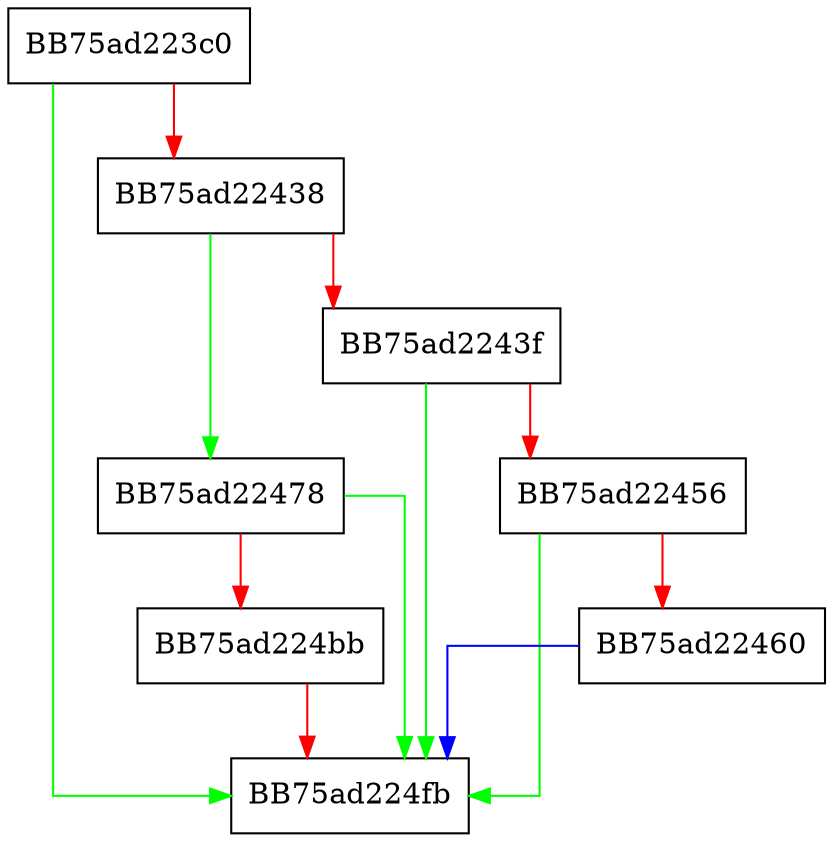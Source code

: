 digraph CreateSimpleFilterE8 {
  node [shape="box"];
  graph [splines=ortho];
  BB75ad223c0 -> BB75ad224fb [color="green"];
  BB75ad223c0 -> BB75ad22438 [color="red"];
  BB75ad22438 -> BB75ad22478 [color="green"];
  BB75ad22438 -> BB75ad2243f [color="red"];
  BB75ad2243f -> BB75ad224fb [color="green"];
  BB75ad2243f -> BB75ad22456 [color="red"];
  BB75ad22456 -> BB75ad224fb [color="green"];
  BB75ad22456 -> BB75ad22460 [color="red"];
  BB75ad22460 -> BB75ad224fb [color="blue"];
  BB75ad22478 -> BB75ad224fb [color="green"];
  BB75ad22478 -> BB75ad224bb [color="red"];
  BB75ad224bb -> BB75ad224fb [color="red"];
}